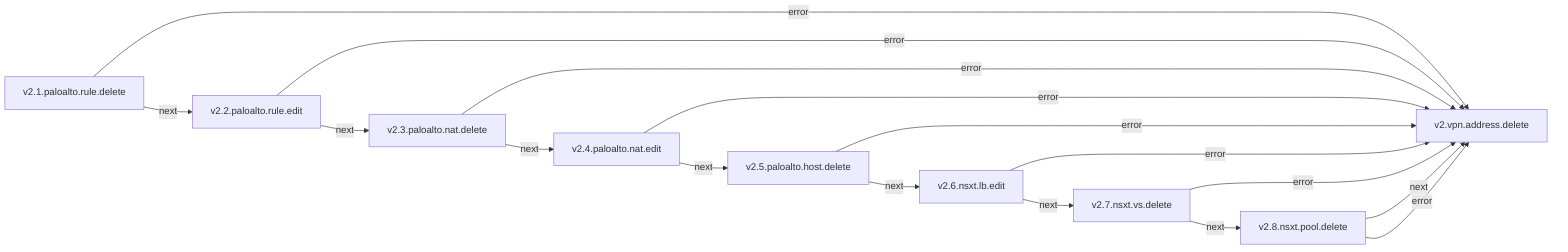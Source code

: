 graph LR
  v2.1.paloalto.rule.delete -->|next| v2.2.paloalto.rule.edit
  v2.1.paloalto.rule.delete -->|error| v2.vpn.address.delete
  v2.2.paloalto.rule.edit -->|next| v2.3.paloalto.nat.delete
  v2.2.paloalto.rule.edit -->|error| v2.vpn.address.delete
  v2.3.paloalto.nat.delete -->|next| v2.4.paloalto.nat.edit
  v2.3.paloalto.nat.delete -->|error| v2.vpn.address.delete
  v2.4.paloalto.nat.edit -->|next| v2.5.paloalto.host.delete
  v2.4.paloalto.nat.edit -->|error| v2.vpn.address.delete
  v2.5.paloalto.host.delete -->|next| v2.6.nsxt.lb.edit
  v2.5.paloalto.host.delete -->|error| v2.vpn.address.delete
  v2.6.nsxt.lb.edit -->|next| v2.7.nsxt.vs.delete
  v2.6.nsxt.lb.edit -->|error| v2.vpn.address.delete
  v2.7.nsxt.vs.delete -->|next| v2.8.nsxt.pool.delete
  v2.7.nsxt.vs.delete -->|error| v2.vpn.address.delete
  v2.8.nsxt.pool.delete -->|next| v2.vpn.address.delete
  v2.8.nsxt.pool.delete -->|error| v2.vpn.address.delete